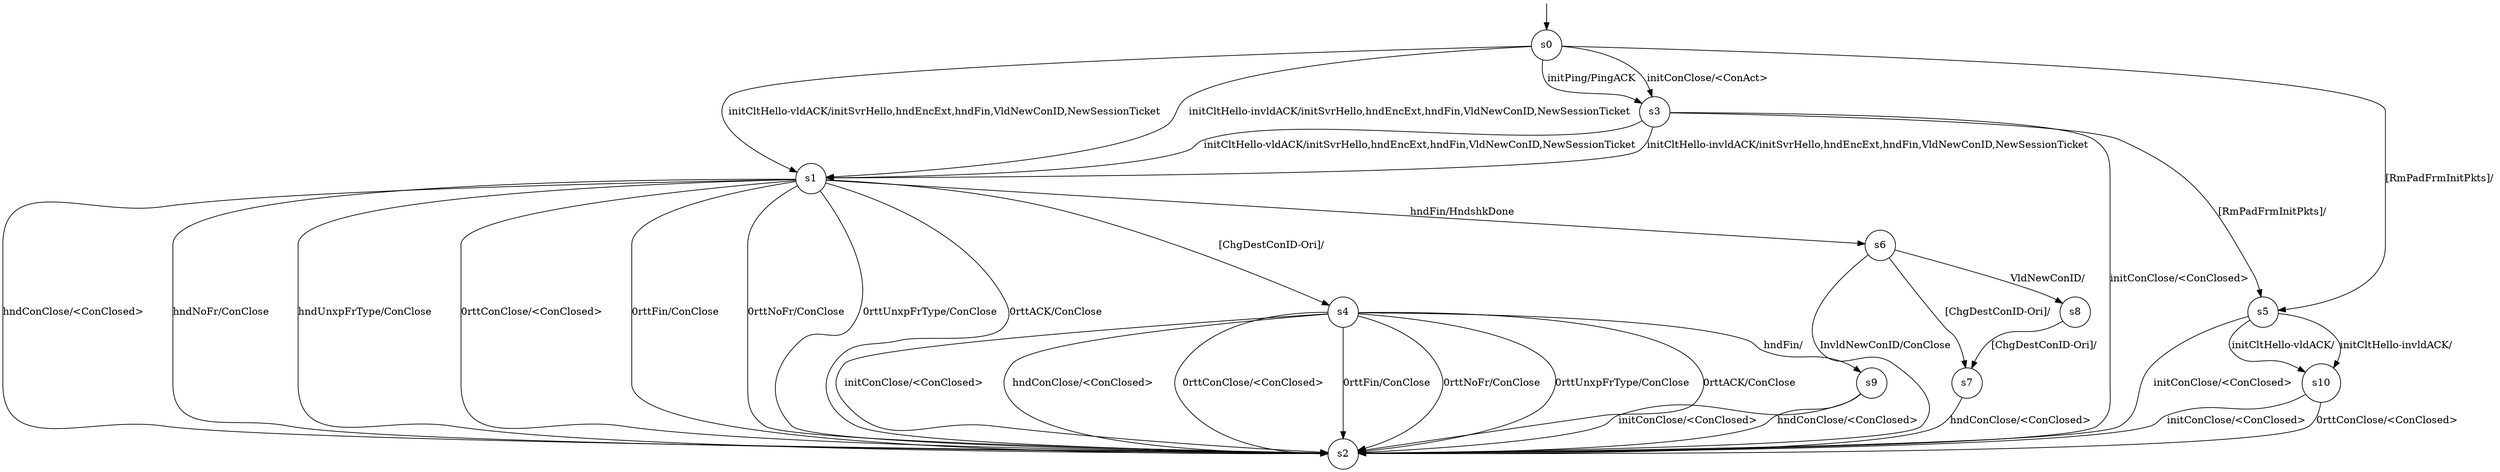 digraph g {

s0 [shape="circle" label="s0"];
s1 [shape="circle" label="s1"];
s2 [shape="circle" label="s2"];
s3 [shape="circle" label="s3"];
s4 [shape="circle" label="s4"];
s5 [shape="circle" label="s5"];
s6 [shape="circle" label="s6"];
s7 [shape="circle" label="s7"];
s8 [shape="circle" label="s8"];
s9 [shape="circle" label="s9"];
s10 [shape="circle" label="s10"];
s0 -> s3 [label="initPing/PingACK "];
s0 -> s3 [label="initConClose/<ConAct> "];
s0 -> s1 [label="initCltHello-vldACK/initSvrHello,hndEncExt,hndFin,VldNewConID,NewSessionTicket "];
s0 -> s1 [label="initCltHello-invldACK/initSvrHello,hndEncExt,hndFin,VldNewConID,NewSessionTicket "];
s0 -> s5 [label="[RmPadFrmInitPkts]/ "];
s1 -> s6 [label="hndFin/HndshkDone "];
s1 -> s2 [label="hndConClose/<ConClosed> "];
s1 -> s2 [label="hndNoFr/ConClose "];
s1 -> s2 [label="hndUnxpFrType/ConClose "];
s1 -> s2 [label="0rttConClose/<ConClosed> "];
s1 -> s2 [label="0rttFin/ConClose "];
s1 -> s2 [label="0rttNoFr/ConClose "];
s1 -> s2 [label="0rttUnxpFrType/ConClose "];
s1 -> s2 [label="0rttACK/ConClose "];
s1 -> s4 [label="[ChgDestConID-Ori]/ "];
s3 -> s2 [label="initConClose/<ConClosed> "];
s3 -> s1 [label="initCltHello-vldACK/initSvrHello,hndEncExt,hndFin,VldNewConID,NewSessionTicket "];
s3 -> s1 [label="initCltHello-invldACK/initSvrHello,hndEncExt,hndFin,VldNewConID,NewSessionTicket "];
s3 -> s5 [label="[RmPadFrmInitPkts]/ "];
s4 -> s2 [label="initConClose/<ConClosed> "];
s4 -> s9 [label="hndFin/ "];
s4 -> s2 [label="hndConClose/<ConClosed> "];
s4 -> s2 [label="0rttConClose/<ConClosed> "];
s4 -> s2 [label="0rttFin/ConClose "];
s4 -> s2 [label="0rttNoFr/ConClose "];
s4 -> s2 [label="0rttUnxpFrType/ConClose "];
s4 -> s2 [label="0rttACK/ConClose "];
s5 -> s2 [label="initConClose/<ConClosed> "];
s5 -> s10 [label="initCltHello-vldACK/ "];
s5 -> s10 [label="initCltHello-invldACK/ "];
s6 -> s8 [label="VldNewConID/ "];
s6 -> s2 [label="InvldNewConID/ConClose "];
s6 -> s7 [label="[ChgDestConID-Ori]/ "];
s7 -> s2 [label="hndConClose/<ConClosed> "];
s8 -> s7 [label="[ChgDestConID-Ori]/ "];
s9 -> s2 [label="initConClose/<ConClosed> "];
s9 -> s2 [label="hndConClose/<ConClosed> "];
s10 -> s2 [label="initConClose/<ConClosed> "];
s10 -> s2 [label="0rttConClose/<ConClosed> "];

__start0 [label="" shape="none" width="0" height="0"];
__start0 -> s0;

}

